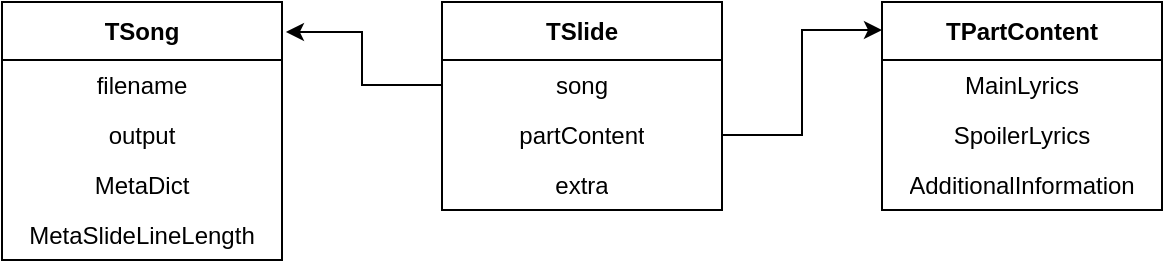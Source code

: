 <mxfile version="21.1.2" type="device">
  <diagram name="Seite-1" id="bD2FKoRZZWwzPuuTI3-H">
    <mxGraphModel dx="1114" dy="664" grid="1" gridSize="10" guides="1" tooltips="1" connect="1" arrows="1" fold="1" page="1" pageScale="1" pageWidth="827" pageHeight="1169" math="0" shadow="0">
      <root>
        <mxCell id="0" />
        <mxCell id="1" parent="0" />
        <mxCell id="x9VqOflOepyBlBLAEHIq-1" value="TSong" style="swimlane;fontStyle=1;align=center;verticalAlign=middle;childLayout=stackLayout;horizontal=1;startSize=29;horizontalStack=0;resizeParent=1;resizeParentMax=0;resizeLast=0;collapsible=0;marginBottom=0;html=1;whiteSpace=wrap;" vertex="1" parent="1">
          <mxGeometry x="60" y="80" width="140" height="129" as="geometry" />
        </mxCell>
        <mxCell id="x9VqOflOepyBlBLAEHIq-2" value="filename" style="text;html=1;strokeColor=none;fillColor=none;align=center;verticalAlign=middle;spacingLeft=4;spacingRight=4;overflow=hidden;rotatable=0;points=[[0,0.5],[1,0.5]];portConstraint=eastwest;whiteSpace=wrap;" vertex="1" parent="x9VqOflOepyBlBLAEHIq-1">
          <mxGeometry y="29" width="140" height="25" as="geometry" />
        </mxCell>
        <mxCell id="x9VqOflOepyBlBLAEHIq-5" value="output" style="text;html=1;strokeColor=none;fillColor=none;align=center;verticalAlign=middle;spacingLeft=4;spacingRight=4;overflow=hidden;rotatable=0;points=[[0,0.5],[1,0.5]];portConstraint=eastwest;whiteSpace=wrap;" vertex="1" parent="x9VqOflOepyBlBLAEHIq-1">
          <mxGeometry y="54" width="140" height="25" as="geometry" />
        </mxCell>
        <mxCell id="x9VqOflOepyBlBLAEHIq-6" value="MetaDict" style="text;html=1;strokeColor=none;fillColor=none;align=center;verticalAlign=middle;spacingLeft=4;spacingRight=4;overflow=hidden;rotatable=0;points=[[0,0.5],[1,0.5]];portConstraint=eastwest;whiteSpace=wrap;" vertex="1" parent="x9VqOflOepyBlBLAEHIq-1">
          <mxGeometry y="79" width="140" height="25" as="geometry" />
        </mxCell>
        <mxCell id="x9VqOflOepyBlBLAEHIq-7" value="MetaSlideLineLength" style="text;html=1;strokeColor=none;fillColor=none;align=center;verticalAlign=middle;spacingLeft=4;spacingRight=4;overflow=hidden;rotatable=0;points=[[0,0.5],[1,0.5]];portConstraint=eastwest;whiteSpace=wrap;" vertex="1" parent="x9VqOflOepyBlBLAEHIq-1">
          <mxGeometry y="104" width="140" height="25" as="geometry" />
        </mxCell>
        <mxCell id="x9VqOflOepyBlBLAEHIq-10" value="TSlide" style="swimlane;fontStyle=1;align=center;verticalAlign=middle;childLayout=stackLayout;horizontal=1;startSize=29;horizontalStack=0;resizeParent=1;resizeParentMax=0;resizeLast=0;collapsible=0;marginBottom=0;html=1;whiteSpace=wrap;" vertex="1" parent="1">
          <mxGeometry x="280" y="80" width="140" height="104" as="geometry" />
        </mxCell>
        <mxCell id="x9VqOflOepyBlBLAEHIq-11" value="song" style="text;html=1;strokeColor=none;fillColor=none;align=center;verticalAlign=middle;spacingLeft=4;spacingRight=4;overflow=hidden;rotatable=0;points=[[0,0.5],[1,0.5]];portConstraint=eastwest;whiteSpace=wrap;" vertex="1" parent="x9VqOflOepyBlBLAEHIq-10">
          <mxGeometry y="29" width="140" height="25" as="geometry" />
        </mxCell>
        <mxCell id="x9VqOflOepyBlBLAEHIq-12" value="partContent" style="text;html=1;strokeColor=none;fillColor=none;align=center;verticalAlign=middle;spacingLeft=4;spacingRight=4;overflow=hidden;rotatable=0;points=[[0,0.5],[1,0.5]];portConstraint=eastwest;whiteSpace=wrap;" vertex="1" parent="x9VqOflOepyBlBLAEHIq-10">
          <mxGeometry y="54" width="140" height="25" as="geometry" />
        </mxCell>
        <mxCell id="x9VqOflOepyBlBLAEHIq-13" value="extra" style="text;html=1;strokeColor=none;fillColor=none;align=center;verticalAlign=middle;spacingLeft=4;spacingRight=4;overflow=hidden;rotatable=0;points=[[0,0.5],[1,0.5]];portConstraint=eastwest;whiteSpace=wrap;" vertex="1" parent="x9VqOflOepyBlBLAEHIq-10">
          <mxGeometry y="79" width="140" height="25" as="geometry" />
        </mxCell>
        <mxCell id="x9VqOflOepyBlBLAEHIq-15" style="edgeStyle=orthogonalEdgeStyle;rounded=0;orthogonalLoop=1;jettySize=auto;html=1;entryX=1.014;entryY=0.116;entryDx=0;entryDy=0;entryPerimeter=0;" edge="1" parent="1" source="x9VqOflOepyBlBLAEHIq-11" target="x9VqOflOepyBlBLAEHIq-1">
          <mxGeometry relative="1" as="geometry" />
        </mxCell>
        <mxCell id="x9VqOflOepyBlBLAEHIq-16" value="TPartContent" style="swimlane;fontStyle=1;align=center;verticalAlign=middle;childLayout=stackLayout;horizontal=1;startSize=29;horizontalStack=0;resizeParent=1;resizeParentMax=0;resizeLast=0;collapsible=0;marginBottom=0;html=1;whiteSpace=wrap;" vertex="1" parent="1">
          <mxGeometry x="500" y="80" width="140" height="104" as="geometry" />
        </mxCell>
        <mxCell id="x9VqOflOepyBlBLAEHIq-17" value="MainLyrics" style="text;html=1;strokeColor=none;fillColor=none;align=center;verticalAlign=middle;spacingLeft=4;spacingRight=4;overflow=hidden;rotatable=0;points=[[0,0.5],[1,0.5]];portConstraint=eastwest;whiteSpace=wrap;" vertex="1" parent="x9VqOflOepyBlBLAEHIq-16">
          <mxGeometry y="29" width="140" height="25" as="geometry" />
        </mxCell>
        <mxCell id="x9VqOflOepyBlBLAEHIq-18" value="SpoilerLyrics" style="text;html=1;strokeColor=none;fillColor=none;align=center;verticalAlign=middle;spacingLeft=4;spacingRight=4;overflow=hidden;rotatable=0;points=[[0,0.5],[1,0.5]];portConstraint=eastwest;whiteSpace=wrap;" vertex="1" parent="x9VqOflOepyBlBLAEHIq-16">
          <mxGeometry y="54" width="140" height="25" as="geometry" />
        </mxCell>
        <mxCell id="x9VqOflOepyBlBLAEHIq-19" value="AdditionalInformation" style="text;html=1;strokeColor=none;fillColor=none;align=center;verticalAlign=middle;spacingLeft=4;spacingRight=4;overflow=hidden;rotatable=0;points=[[0,0.5],[1,0.5]];portConstraint=eastwest;whiteSpace=wrap;" vertex="1" parent="x9VqOflOepyBlBLAEHIq-16">
          <mxGeometry y="79" width="140" height="25" as="geometry" />
        </mxCell>
        <mxCell id="x9VqOflOepyBlBLAEHIq-20" style="edgeStyle=orthogonalEdgeStyle;rounded=0;orthogonalLoop=1;jettySize=auto;html=1;entryX=0;entryY=0.135;entryDx=0;entryDy=0;entryPerimeter=0;" edge="1" parent="1" source="x9VqOflOepyBlBLAEHIq-12" target="x9VqOflOepyBlBLAEHIq-16">
          <mxGeometry relative="1" as="geometry" />
        </mxCell>
      </root>
    </mxGraphModel>
  </diagram>
</mxfile>
